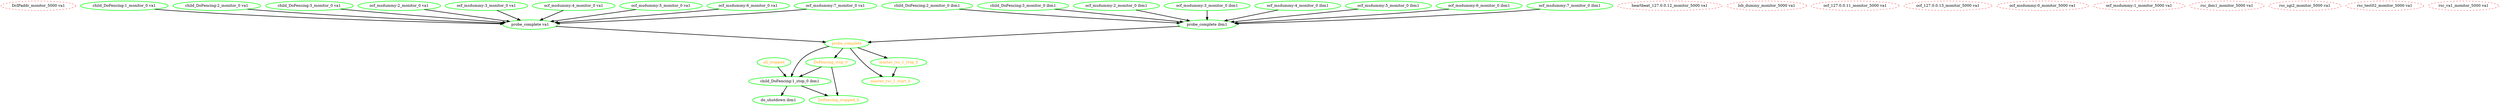 digraph "g" {
"DcIPaddr_monitor_5000 va1" [ style=dashed color="red" fontcolor="black"  ]
"DoFencing_stop_0" -> "DoFencing_stopped_0" [ style = bold]
"DoFencing_stop_0" -> "child_DoFencing:1_stop_0 ibm1" [ style = bold]
"DoFencing_stop_0" [ style=bold color="green" fontcolor="orange"  ]
"DoFencing_stopped_0" [ style=bold color="green" fontcolor="orange"  ]
"all_stopped" -> "child_DoFencing:1_stop_0 ibm1" [ style = bold]
"all_stopped" [ style=bold color="green" fontcolor="orange"  ]
"child_DoFencing:1_monitor_0 va1" -> "probe_complete va1" [ style = bold]
"child_DoFencing:1_monitor_0 va1" [ style=bold color="green" fontcolor="black"  ]
"child_DoFencing:1_stop_0 ibm1" -> "DoFencing_stopped_0" [ style = bold]
"child_DoFencing:1_stop_0 ibm1" -> "do_shutdown ibm1" [ style = bold]
"child_DoFencing:1_stop_0 ibm1" [ style=bold color="green" fontcolor="black"  ]
"child_DoFencing:2_monitor_0 ibm1" -> "probe_complete ibm1" [ style = bold]
"child_DoFencing:2_monitor_0 ibm1" [ style=bold color="green" fontcolor="black"  ]
"child_DoFencing:2_monitor_0 va1" -> "probe_complete va1" [ style = bold]
"child_DoFencing:2_monitor_0 va1" [ style=bold color="green" fontcolor="black"  ]
"child_DoFencing:3_monitor_0 ibm1" -> "probe_complete ibm1" [ style = bold]
"child_DoFencing:3_monitor_0 ibm1" [ style=bold color="green" fontcolor="black"  ]
"child_DoFencing:3_monitor_0 va1" -> "probe_complete va1" [ style = bold]
"child_DoFencing:3_monitor_0 va1" [ style=bold color="green" fontcolor="black"  ]
"do_shutdown ibm1" [ style=bold color="green" fontcolor="black"  ]
"heartbeat_127.0.0.12_monitor_5000 va1" [ style=dashed color="red" fontcolor="black"  ]
"lsb_dummy_monitor_5000 va1" [ style=dashed color="red" fontcolor="black"  ]
"master_rsc_1_start_0" [ style=bold color="green" fontcolor="orange"  ]
"master_rsc_1_stop_0" -> "master_rsc_1_start_0" [ style = bold]
"master_rsc_1_stop_0" [ style=bold color="green" fontcolor="orange"  ]
"ocf_127.0.0.11_monitor_5000 va1" [ style=dashed color="red" fontcolor="black"  ]
"ocf_127.0.0.13_monitor_5000 va1" [ style=dashed color="red" fontcolor="black"  ]
"ocf_msdummy:0_monitor_5000 va1" [ style=dashed color="red" fontcolor="black"  ]
"ocf_msdummy:1_monitor_5000 va1" [ style=dashed color="red" fontcolor="black"  ]
"ocf_msdummy:2_monitor_0 ibm1" -> "probe_complete ibm1" [ style = bold]
"ocf_msdummy:2_monitor_0 ibm1" [ style=bold color="green" fontcolor="black"  ]
"ocf_msdummy:2_monitor_0 va1" -> "probe_complete va1" [ style = bold]
"ocf_msdummy:2_monitor_0 va1" [ style=bold color="green" fontcolor="black"  ]
"ocf_msdummy:3_monitor_0 ibm1" -> "probe_complete ibm1" [ style = bold]
"ocf_msdummy:3_monitor_0 ibm1" [ style=bold color="green" fontcolor="black"  ]
"ocf_msdummy:3_monitor_0 va1" -> "probe_complete va1" [ style = bold]
"ocf_msdummy:3_monitor_0 va1" [ style=bold color="green" fontcolor="black"  ]
"ocf_msdummy:4_monitor_0 ibm1" -> "probe_complete ibm1" [ style = bold]
"ocf_msdummy:4_monitor_0 ibm1" [ style=bold color="green" fontcolor="black"  ]
"ocf_msdummy:4_monitor_0 va1" -> "probe_complete va1" [ style = bold]
"ocf_msdummy:4_monitor_0 va1" [ style=bold color="green" fontcolor="black"  ]
"ocf_msdummy:5_monitor_0 ibm1" -> "probe_complete ibm1" [ style = bold]
"ocf_msdummy:5_monitor_0 ibm1" [ style=bold color="green" fontcolor="black"  ]
"ocf_msdummy:5_monitor_0 va1" -> "probe_complete va1" [ style = bold]
"ocf_msdummy:5_monitor_0 va1" [ style=bold color="green" fontcolor="black"  ]
"ocf_msdummy:6_monitor_0 ibm1" -> "probe_complete ibm1" [ style = bold]
"ocf_msdummy:6_monitor_0 ibm1" [ style=bold color="green" fontcolor="black"  ]
"ocf_msdummy:6_monitor_0 va1" -> "probe_complete va1" [ style = bold]
"ocf_msdummy:6_monitor_0 va1" [ style=bold color="green" fontcolor="black"  ]
"ocf_msdummy:7_monitor_0 ibm1" -> "probe_complete ibm1" [ style = bold]
"ocf_msdummy:7_monitor_0 ibm1" [ style=bold color="green" fontcolor="black"  ]
"ocf_msdummy:7_monitor_0 va1" -> "probe_complete va1" [ style = bold]
"ocf_msdummy:7_monitor_0 va1" [ style=bold color="green" fontcolor="black"  ]
"probe_complete ibm1" -> "probe_complete" [ style = bold]
"probe_complete ibm1" [ style=bold color="green" fontcolor="black"  ]
"probe_complete va1" -> "probe_complete" [ style = bold]
"probe_complete va1" [ style=bold color="green" fontcolor="black"  ]
"probe_complete" -> "DoFencing_stop_0" [ style = bold]
"probe_complete" -> "child_DoFencing:1_stop_0 ibm1" [ style = bold]
"probe_complete" -> "master_rsc_1_start_0" [ style = bold]
"probe_complete" -> "master_rsc_1_stop_0" [ style = bold]
"probe_complete" [ style=bold color="green" fontcolor="orange"  ]
"rsc_ibm1_monitor_5000 va1" [ style=dashed color="red" fontcolor="black"  ]
"rsc_sgi2_monitor_5000 va1" [ style=dashed color="red" fontcolor="black"  ]
"rsc_test02_monitor_5000 va1" [ style=dashed color="red" fontcolor="black"  ]
"rsc_va1_monitor_5000 va1" [ style=dashed color="red" fontcolor="black"  ]
}
